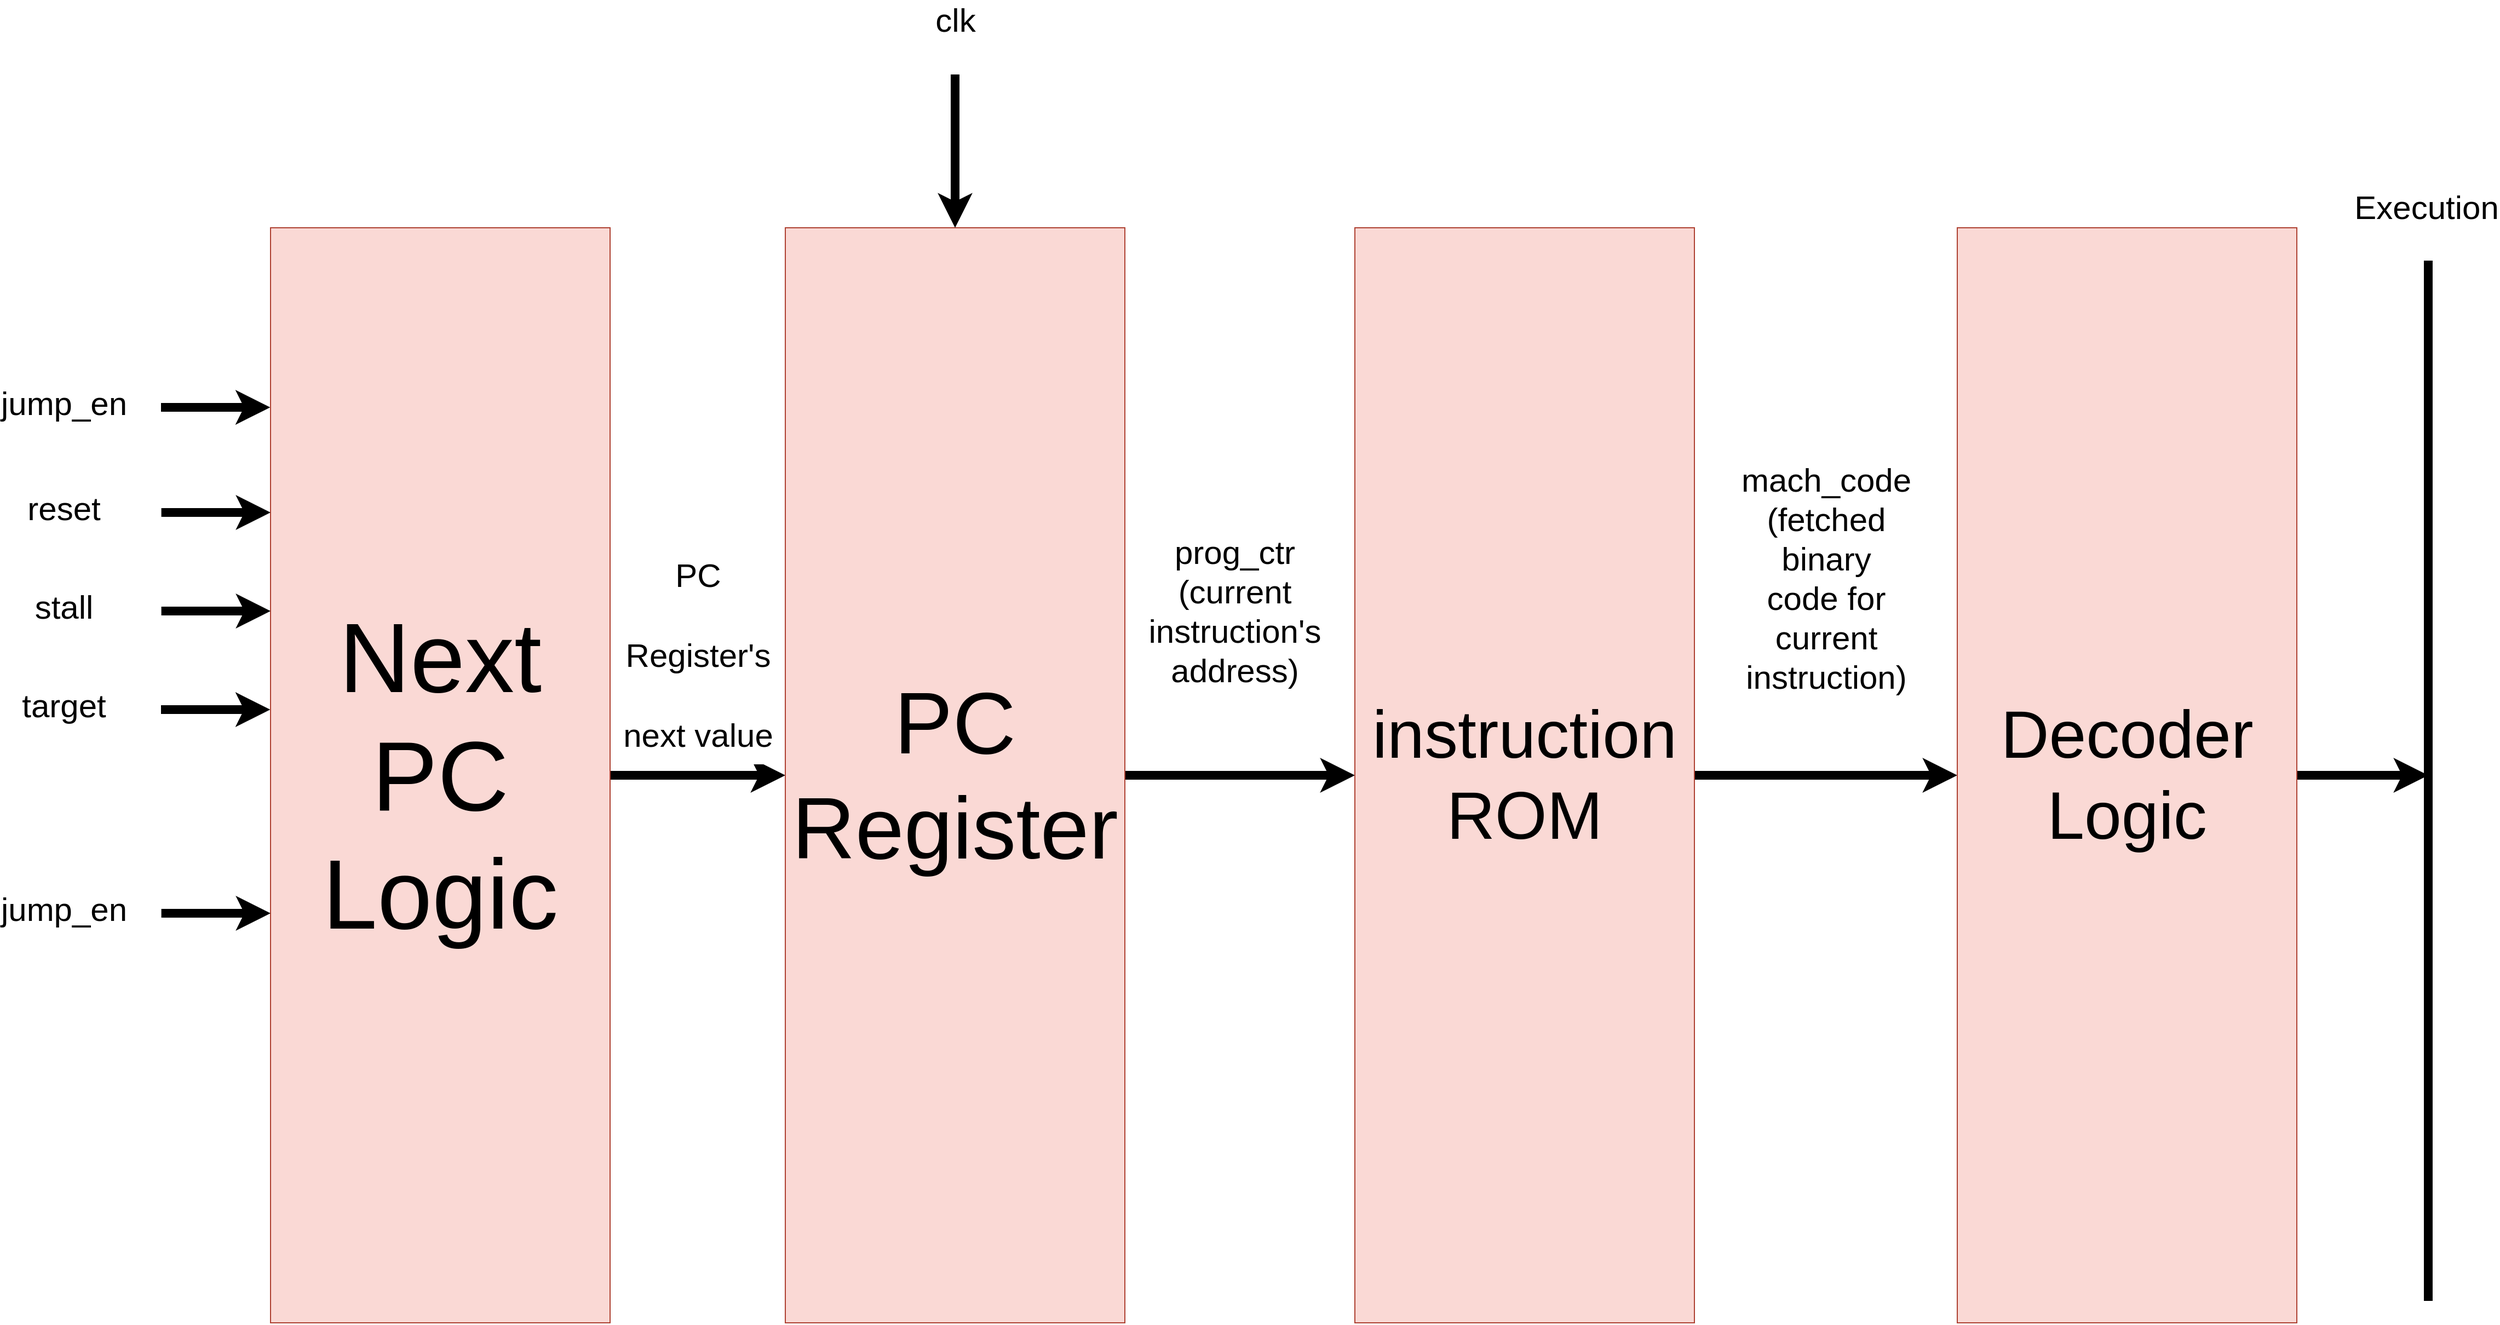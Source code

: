 <mxfile>
    <diagram id="Vyli6xU6ipXvj0fHvOlb" name="Page-1">
        <mxGraphModel dx="2260" dy="1890" grid="1" gridSize="10" guides="1" tooltips="1" connect="1" arrows="1" fold="1" page="1" pageScale="1" pageWidth="1200" pageHeight="1920" background="#ffffff" math="0" shadow="0">
            <root>
                <mxCell id="0"/>
                <mxCell id="1" parent="0"/>
                <mxCell id="6" value="&lt;font style=&quot;font-size: 30px; background-color: rgb(255, 255, 255);&quot; color=&quot;#000000&quot;&gt;PC&lt;br&gt;Register's&lt;br&gt;next value&lt;/font&gt;" style="edgeStyle=none;html=1;exitX=1;exitY=0.5;exitDx=0;exitDy=0;entryX=0;entryY=0.5;entryDx=0;entryDy=0;fontSize=61;strokeColor=#000000;strokeWidth=8;" parent="1" source="2" target="3" edge="1">
                    <mxGeometry y="120" relative="1" as="geometry">
                        <mxPoint as="offset"/>
                    </mxGeometry>
                </mxCell>
                <mxCell id="2" value="&lt;font color=&quot;#000000&quot; style=&quot;font-size: 90px;&quot;&gt;Next PC Logic&lt;/font&gt;" style="whiteSpace=wrap;html=1;fillColor=#fad9d5;strokeColor=#ae4132;" parent="1" vertex="1">
                    <mxGeometry x="320" y="460" width="310" height="1000" as="geometry"/>
                </mxCell>
                <mxCell id="22" value="prog_ctr&lt;br&gt;(current&lt;br&gt;instruction's&lt;br&gt;address)" style="edgeStyle=none;html=1;labelBackgroundColor=#FFFFFF;strokeColor=#000000;strokeWidth=8;fontSize=30;fontColor=#000000;" edge="1" parent="1" source="3" target="4">
                    <mxGeometry x="-0.048" y="150" relative="1" as="geometry">
                        <mxPoint as="offset"/>
                    </mxGeometry>
                </mxCell>
                <mxCell id="3" value="&lt;font color=&quot;#000000&quot; style=&quot;font-size: 80px;&quot;&gt;PC Register&lt;/font&gt;" style="whiteSpace=wrap;html=1;fillColor=#fad9d5;strokeColor=#ae4132;" parent="1" vertex="1">
                    <mxGeometry x="790" y="460" width="310" height="1000" as="geometry"/>
                </mxCell>
                <mxCell id="23" value="mach_code&lt;br&gt;(fetched&lt;br&gt;binary&lt;br&gt;code for&lt;br&gt;current&lt;br&gt;instruction)" style="edgeStyle=none;html=1;exitX=1;exitY=0.5;exitDx=0;exitDy=0;entryX=0;entryY=0.5;entryDx=0;entryDy=0;labelBackgroundColor=#FFFFFF;strokeColor=#000000;strokeWidth=8;fontSize=30;fontColor=#000000;" edge="1" parent="1" source="4" target="5">
                    <mxGeometry y="180" relative="1" as="geometry">
                        <mxPoint as="offset"/>
                    </mxGeometry>
                </mxCell>
                <mxCell id="4" value="&lt;font style=&quot;font-size: 61px;&quot; color=&quot;#000000&quot;&gt;instruction ROM&lt;/font&gt;" style="whiteSpace=wrap;html=1;fillColor=#fad9d5;strokeColor=#ae4132;" parent="1" vertex="1">
                    <mxGeometry x="1310" y="460" width="310" height="1000" as="geometry"/>
                </mxCell>
                <mxCell id="24" style="edgeStyle=none;html=1;labelBackgroundColor=#FFFFFF;strokeColor=#000000;strokeWidth=8;fontSize=30;fontColor=#000000;" edge="1" parent="1" source="5">
                    <mxGeometry relative="1" as="geometry">
                        <mxPoint x="2290" y="960" as="targetPoint"/>
                    </mxGeometry>
                </mxCell>
                <mxCell id="5" value="&lt;font style=&quot;font-size: 61px;&quot; color=&quot;#000000&quot;&gt;Decoder&lt;br&gt;Logic&lt;br&gt;&lt;/font&gt;" style="whiteSpace=wrap;html=1;fillColor=#fad9d5;strokeColor=#ae4132;" parent="1" vertex="1">
                    <mxGeometry x="1860" y="460" width="310" height="1000" as="geometry"/>
                </mxCell>
                <mxCell id="9" value="" style="edgeStyle=none;orthogonalLoop=1;jettySize=auto;html=1;labelBackgroundColor=#FFFFFF;fontSize=30;fontColor=#000000;strokeColor=#000000;strokeWidth=8;entryX=-0.001;entryY=0.164;entryDx=0;entryDy=0;entryPerimeter=0;" edge="1" parent="1" target="2">
                    <mxGeometry width="80" relative="1" as="geometry">
                        <mxPoint x="220" y="624" as="sourcePoint"/>
                        <mxPoint x="950" y="890" as="targetPoint"/>
                        <Array as="points"/>
                    </mxGeometry>
                </mxCell>
                <mxCell id="10" value="&lt;span style=&quot;background-color: rgb(255, 255, 255);&quot;&gt;jump_en&lt;/span&gt;" style="edgeLabel;html=1;align=center;verticalAlign=middle;resizable=0;points=[];fontSize=30;fontColor=#000000;" vertex="1" connectable="0" parent="9">
                    <mxGeometry x="-0.449" y="14" relative="1" as="geometry">
                        <mxPoint x="-117" y="10" as="offset"/>
                    </mxGeometry>
                </mxCell>
                <mxCell id="12" value="" style="edgeStyle=none;orthogonalLoop=1;jettySize=auto;html=1;labelBackgroundColor=#FFFFFF;fontSize=30;fontColor=#000000;strokeColor=#000000;strokeWidth=8;entryX=-0.001;entryY=0.164;entryDx=0;entryDy=0;entryPerimeter=0;" edge="1" parent="1">
                    <mxGeometry width="80" relative="1" as="geometry">
                        <mxPoint x="220.31" y="720" as="sourcePoint"/>
                        <mxPoint x="320.0" y="720" as="targetPoint"/>
                        <Array as="points"/>
                    </mxGeometry>
                </mxCell>
                <mxCell id="13" value="&lt;span style=&quot;background-color: rgb(255, 255, 255);&quot;&gt;reset&lt;/span&gt;" style="edgeLabel;html=1;align=center;verticalAlign=middle;resizable=0;points=[];fontSize=30;fontColor=#000000;" vertex="1" connectable="0" parent="12">
                    <mxGeometry x="-0.449" y="14" relative="1" as="geometry">
                        <mxPoint x="-117" y="10" as="offset"/>
                    </mxGeometry>
                </mxCell>
                <mxCell id="14" value="" style="edgeStyle=none;orthogonalLoop=1;jettySize=auto;html=1;labelBackgroundColor=#FFFFFF;fontSize=30;fontColor=#000000;strokeColor=#000000;strokeWidth=8;entryX=-0.001;entryY=0.164;entryDx=0;entryDy=0;entryPerimeter=0;" edge="1" parent="1">
                    <mxGeometry width="80" relative="1" as="geometry">
                        <mxPoint x="220.31" y="810" as="sourcePoint"/>
                        <mxPoint x="320.0" y="810" as="targetPoint"/>
                        <Array as="points"/>
                    </mxGeometry>
                </mxCell>
                <mxCell id="15" value="&lt;span style=&quot;background-color: rgb(255, 255, 255);&quot;&gt;stall&lt;/span&gt;" style="edgeLabel;html=1;align=center;verticalAlign=middle;resizable=0;points=[];fontSize=30;fontColor=#000000;" vertex="1" connectable="0" parent="14">
                    <mxGeometry x="-0.449" y="14" relative="1" as="geometry">
                        <mxPoint x="-117" y="10" as="offset"/>
                    </mxGeometry>
                </mxCell>
                <mxCell id="16" value="" style="edgeStyle=none;orthogonalLoop=1;jettySize=auto;html=1;labelBackgroundColor=#FFFFFF;fontSize=30;fontColor=#000000;strokeColor=#000000;strokeWidth=8;entryX=-0.001;entryY=0.164;entryDx=0;entryDy=0;entryPerimeter=0;" edge="1" parent="1">
                    <mxGeometry width="80" relative="1" as="geometry">
                        <mxPoint x="220" y="900" as="sourcePoint"/>
                        <mxPoint x="319.69" y="900" as="targetPoint"/>
                        <Array as="points"/>
                    </mxGeometry>
                </mxCell>
                <mxCell id="17" value="&lt;span style=&quot;background-color: rgb(255, 255, 255);&quot;&gt;target&lt;/span&gt;" style="edgeLabel;html=1;align=center;verticalAlign=middle;resizable=0;points=[];fontSize=30;fontColor=#000000;" vertex="1" connectable="0" parent="16">
                    <mxGeometry x="-0.449" y="14" relative="1" as="geometry">
                        <mxPoint x="-117" y="10" as="offset"/>
                    </mxGeometry>
                </mxCell>
                <mxCell id="18" value="" style="edgeStyle=none;orthogonalLoop=1;jettySize=auto;html=1;labelBackgroundColor=#FFFFFF;fontSize=30;fontColor=#000000;strokeColor=#000000;strokeWidth=8;entryX=0.5;entryY=0;entryDx=0;entryDy=0;" edge="1" parent="1" target="3">
                    <mxGeometry width="80" relative="1" as="geometry">
                        <mxPoint x="945" y="320" as="sourcePoint"/>
                        <mxPoint x="1099.19" y="344" as="targetPoint"/>
                        <Array as="points"/>
                    </mxGeometry>
                </mxCell>
                <mxCell id="19" value="&lt;span style=&quot;background-color: rgb(255, 255, 255);&quot;&gt;clk&lt;/span&gt;" style="edgeLabel;html=1;align=center;verticalAlign=middle;resizable=0;points=[];fontSize=30;fontColor=#000000;" vertex="1" connectable="0" parent="18">
                    <mxGeometry x="-0.449" y="14" relative="1" as="geometry">
                        <mxPoint x="-14" y="-89" as="offset"/>
                    </mxGeometry>
                </mxCell>
                <mxCell id="20" value="" style="edgeStyle=none;orthogonalLoop=1;jettySize=auto;html=1;labelBackgroundColor=#FFFFFF;fontSize=30;fontColor=#000000;strokeColor=#000000;strokeWidth=8;entryX=-0.001;entryY=0.164;entryDx=0;entryDy=0;entryPerimeter=0;" edge="1" parent="1">
                    <mxGeometry width="80" relative="1" as="geometry">
                        <mxPoint x="220.31" y="1086" as="sourcePoint"/>
                        <mxPoint x="320.0" y="1086" as="targetPoint"/>
                        <Array as="points"/>
                    </mxGeometry>
                </mxCell>
                <mxCell id="21" value="&lt;span style=&quot;background-color: rgb(255, 255, 255);&quot;&gt;jump_en&lt;/span&gt;" style="edgeLabel;html=1;align=center;verticalAlign=middle;resizable=0;points=[];fontSize=30;fontColor=#000000;" vertex="1" connectable="0" parent="20">
                    <mxGeometry x="-0.449" y="14" relative="1" as="geometry">
                        <mxPoint x="-117" y="10" as="offset"/>
                    </mxGeometry>
                </mxCell>
                <mxCell id="25" value="" style="edgeStyle=none;orthogonalLoop=1;jettySize=auto;html=1;labelBackgroundColor=#FFFFFF;strokeColor=#000000;strokeWidth=8;fontSize=30;fontColor=#000000;endArrow=none;endFill=0;" edge="1" parent="1">
                    <mxGeometry width="80" relative="1" as="geometry">
                        <mxPoint x="2290" y="490" as="sourcePoint"/>
                        <mxPoint x="2290" y="1440" as="targetPoint"/>
                        <Array as="points"/>
                    </mxGeometry>
                </mxCell>
                <mxCell id="26" value="Execution" style="edgeLabel;html=1;align=center;verticalAlign=middle;resizable=0;points=[];fontSize=30;fontColor=#000000;" vertex="1" connectable="0" parent="25">
                    <mxGeometry x="0.027" y="-2" relative="1" as="geometry">
                        <mxPoint y="-537" as="offset"/>
                    </mxGeometry>
                </mxCell>
            </root>
        </mxGraphModel>
    </diagram>
</mxfile>